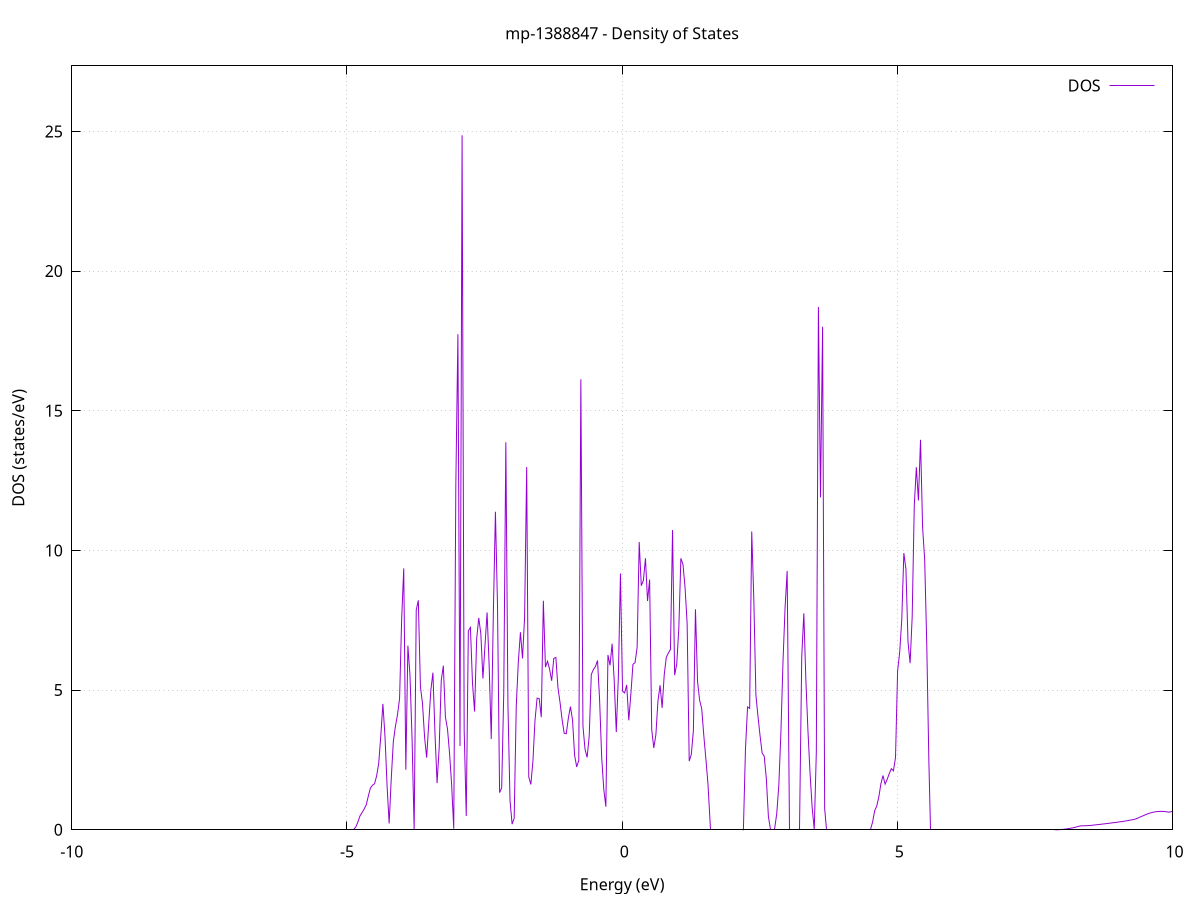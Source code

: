 set title 'mp-1388847 - Density of States'
set xlabel 'Energy (eV)'
set ylabel 'DOS (states/eV)'
set grid
set xrange [-10:10]
set yrange [0:27.347]
set xzeroaxis lt -1
set terminal png size 800,600
set output 'mp-1388847_dos_gnuplot.png'
plot '-' using 1:2 with lines title 'DOS'
-46.677700 0.000000
-46.639800 0.000000
-46.602000 0.000000
-46.564100 0.000000
-46.526200 0.000000
-46.488400 0.000000
-46.450500 0.000000
-46.412700 0.000000
-46.374800 0.000000
-46.336900 0.000000
-46.299100 0.000000
-46.261200 0.000000
-46.223300 0.000000
-46.185500 0.000000
-46.147600 0.000000
-46.109800 0.000000
-46.071900 0.000000
-46.034000 0.000000
-45.996200 0.000000
-45.958300 0.000000
-45.920400 0.000000
-45.882600 0.000000
-45.844700 0.000000
-45.806900 0.000000
-45.769000 0.000000
-45.731100 0.000000
-45.693300 0.000000
-45.655400 0.000000
-45.617500 0.000000
-45.579700 0.000000
-45.541800 0.000000
-45.504000 0.000000
-45.466100 0.000000
-45.428200 0.000000
-45.390400 0.000000
-45.352500 0.000000
-45.314600 0.000000
-45.276800 0.000000
-45.238900 0.000000
-45.201000 0.000000
-45.163200 0.000000
-45.125300 0.000000
-45.087500 0.000000
-45.049600 0.000000
-45.011700 0.000000
-44.973900 0.000000
-44.936000 0.000000
-44.898100 0.000000
-44.860300 0.000000
-44.822400 0.000000
-44.784600 0.000000
-44.746700 0.000000
-44.708800 0.000000
-44.671000 0.000000
-44.633100 0.000000
-44.595200 0.000000
-44.557400 0.000000
-44.519500 0.000000
-44.481700 0.000000
-44.443800 0.000000
-44.405900 0.000000
-44.368100 0.000000
-44.330200 0.000000
-44.292300 0.000000
-44.254500 0.000000
-44.216600 0.000000
-44.178800 0.000000
-44.140900 0.000000
-44.103000 0.000000
-44.065200 0.000000
-44.027300 0.000000
-43.989400 0.000000
-43.951600 0.000000
-43.913700 0.000000
-43.875900 0.000000
-43.838000 0.000000
-43.800100 0.000000
-43.762300 0.000000
-43.724400 0.000000
-43.686500 0.000000
-43.648700 0.000000
-43.610800 0.000000
-43.572900 0.000000
-43.535100 0.000000
-43.497200 0.000000
-43.459400 0.000000
-43.421500 0.000000
-43.383600 0.000000
-43.345800 0.000000
-43.307900 0.000000
-43.270000 0.000000
-43.232200 0.000000
-43.194300 0.000000
-43.156500 0.000000
-43.118600 0.000000
-43.080700 0.000000
-43.042900 0.000000
-43.005000 0.000000
-42.967100 0.000000
-42.929300 0.000000
-42.891400 0.000000
-42.853600 0.000000
-42.815700 0.000000
-42.777800 34.769800
-42.740000 0.000000
-42.702100 0.000000
-42.664200 0.000000
-42.626400 0.000000
-42.588500 0.000000
-42.550700 0.000000
-42.512800 0.000000
-42.474900 0.000000
-42.437100 22.897300
-42.399200 0.000000
-42.361300 0.000000
-42.323500 0.000000
-42.285600 0.000000
-42.247800 0.000000
-42.209900 0.000000
-42.172000 0.000000
-42.134200 0.000000
-42.096300 0.000000
-42.058400 0.000000
-42.020600 0.000000
-41.982700 0.000000
-41.944800 0.000000
-41.907000 0.000000
-41.869100 0.000000
-41.831300 0.000000
-41.793400 0.000000
-41.755500 0.000000
-41.717700 0.000000
-41.679800 0.000000
-41.641900 0.000000
-41.604100 0.000000
-41.566200 0.000000
-41.528400 0.000000
-41.490500 0.000000
-41.452600 0.000000
-41.414800 0.000000
-41.376900 0.000000
-41.339000 0.000000
-41.301200 0.000000
-41.263300 0.000000
-41.225500 0.000000
-41.187600 0.000000
-41.149700 0.000000
-41.111900 0.000000
-41.074000 0.000000
-41.036100 0.000000
-40.998300 0.000000
-40.960400 0.000000
-40.922600 0.000000
-40.884700 0.000000
-40.846800 0.000000
-40.809000 0.000000
-40.771100 0.000000
-40.733200 0.000000
-40.695400 0.000000
-40.657500 0.000000
-40.619700 0.000000
-40.581800 0.000000
-40.543900 0.000000
-40.506100 0.000000
-40.468200 0.000000
-40.430300 0.000000
-40.392500 0.000000
-40.354600 0.000000
-40.316800 0.000000
-40.278900 0.000000
-40.241000 0.000000
-40.203200 0.000000
-40.165300 0.000000
-40.127400 0.000000
-40.089600 0.000000
-40.051700 0.000000
-40.013800 0.000000
-39.976000 0.000000
-39.938100 0.000000
-39.900300 0.000000
-39.862400 0.000000
-39.824500 0.000000
-39.786700 0.000000
-39.748800 0.000000
-39.710900 0.000000
-39.673100 0.000000
-39.635200 0.000000
-39.597400 0.000000
-39.559500 0.000000
-39.521600 0.000000
-39.483800 0.000000
-39.445900 0.000000
-39.408000 0.000000
-39.370200 0.000000
-39.332300 0.000000
-39.294500 0.000000
-39.256600 0.000000
-39.218700 0.000000
-39.180900 0.000000
-39.143000 0.000000
-39.105100 0.000000
-39.067300 0.000000
-39.029400 0.000000
-38.991600 0.000000
-38.953700 0.000000
-38.915800 0.000000
-38.878000 0.000000
-38.840100 0.000000
-38.802200 0.000000
-38.764400 0.000000
-38.726500 0.000000
-38.688700 0.000000
-38.650800 0.000000
-38.612900 0.000000
-38.575100 0.000000
-38.537200 0.000000
-38.499300 0.000000
-38.461500 0.000000
-38.423600 0.000000
-38.385700 0.000000
-38.347900 0.000000
-38.310000 0.000000
-38.272200 0.000000
-38.234300 0.000000
-38.196400 0.000000
-38.158600 0.000000
-38.120700 0.000000
-38.082800 0.000000
-38.045000 0.000000
-38.007100 0.000000
-37.969300 0.000000
-37.931400 0.000000
-37.893500 0.000000
-37.855700 0.000000
-37.817800 0.000000
-37.779900 0.000000
-37.742100 0.000000
-37.704200 0.000000
-37.666400 0.000000
-37.628500 0.000000
-37.590600 0.000000
-37.552800 0.000000
-37.514900 0.000000
-37.477000 0.000000
-37.439200 0.000000
-37.401300 0.000000
-37.363500 0.000000
-37.325600 0.000000
-37.287700 0.000000
-37.249900 0.000000
-37.212000 0.000000
-37.174100 0.000000
-37.136300 0.000000
-37.098400 0.000000
-37.060600 0.000000
-37.022700 0.000000
-36.984800 0.000000
-36.947000 0.000000
-36.909100 0.000000
-36.871200 0.000000
-36.833400 0.000000
-36.795500 0.000000
-36.757600 0.000000
-36.719800 0.000000
-36.681900 0.000000
-36.644100 0.000000
-36.606200 0.000000
-36.568300 0.000000
-36.530500 0.000000
-36.492600 0.000000
-36.454700 0.000000
-36.416900 0.000000
-36.379000 0.000000
-36.341200 0.000000
-36.303300 0.000000
-36.265400 0.000000
-36.227600 0.000000
-36.189700 0.000000
-36.151800 0.000000
-36.114000 0.000000
-36.076100 0.000000
-36.038300 0.000000
-36.000400 0.000000
-35.962500 0.000000
-35.924700 0.000000
-35.886800 0.000000
-35.848900 0.000000
-35.811100 0.000000
-35.773200 0.000000
-35.735400 0.000000
-35.697500 0.000000
-35.659600 0.000000
-35.621800 0.000000
-35.583900 0.000000
-35.546000 0.000000
-35.508200 0.000000
-35.470300 0.000000
-35.432500 0.000000
-35.394600 0.000000
-35.356700 0.000000
-35.318900 0.000000
-35.281000 0.000000
-35.243100 0.000000
-35.205300 0.000000
-35.167400 0.000000
-35.129600 0.000000
-35.091700 0.000000
-35.053800 0.000000
-35.016000 0.000000
-34.978100 0.000000
-34.940200 0.000000
-34.902400 0.000000
-34.864500 0.000000
-34.826600 0.000000
-34.788800 0.000000
-34.750900 0.000000
-34.713100 0.000000
-34.675200 0.000000
-34.637300 0.000000
-34.599500 0.000000
-34.561600 0.000000
-34.523700 0.000000
-34.485900 0.000000
-34.448000 0.000000
-34.410200 0.000000
-34.372300 0.000000
-34.334400 0.000000
-34.296600 0.000000
-34.258700 0.000000
-34.220800 0.000000
-34.183000 0.000000
-34.145100 0.000000
-34.107300 0.000000
-34.069400 0.000000
-34.031500 0.000000
-33.993700 0.000000
-33.955800 0.000000
-33.917900 0.000000
-33.880100 0.000000
-33.842200 0.000000
-33.804400 0.000000
-33.766500 0.000000
-33.728600 0.000000
-33.690800 0.000000
-33.652900 0.000000
-33.615000 0.000000
-33.577200 0.000000
-33.539300 0.000000
-33.501500 0.000000
-33.463600 0.000000
-33.425700 0.000000
-33.387900 0.000000
-33.350000 0.000000
-33.312100 0.000000
-33.274300 0.000000
-33.236400 0.000000
-33.198500 0.000000
-33.160700 0.000000
-33.122800 0.000000
-33.085000 0.000000
-33.047100 0.000000
-33.009200 0.000000
-32.971400 0.000000
-32.933500 0.000000
-32.895600 0.000000
-32.857800 0.000000
-32.819900 0.000000
-32.782100 0.000000
-32.744200 0.000000
-32.706300 0.000000
-32.668500 0.000000
-32.630600 0.000000
-32.592700 0.000000
-32.554900 0.000000
-32.517000 0.000000
-32.479200 0.000000
-32.441300 0.000000
-32.403400 0.000000
-32.365600 0.000000
-32.327700 0.000000
-32.289800 0.000000
-32.252000 0.000000
-32.214100 0.000000
-32.176300 0.000000
-32.138400 0.000000
-32.100500 0.000000
-32.062700 0.000000
-32.024800 0.000000
-31.986900 0.000000
-31.949100 0.000000
-31.911200 0.000000
-31.873400 0.000000
-31.835500 0.000000
-31.797600 0.000000
-31.759800 0.000000
-31.721900 0.000000
-31.684000 0.000000
-31.646200 0.000000
-31.608300 0.000000
-31.570500 0.000000
-31.532600 0.000000
-31.494700 0.000000
-31.456900 0.000000
-31.419000 0.000000
-31.381100 0.000000
-31.343300 0.000000
-31.305400 0.000000
-31.267500 0.000000
-31.229700 0.000000
-31.191800 0.000000
-31.154000 0.000000
-31.116100 0.000000
-31.078200 0.000000
-31.040400 0.000000
-31.002500 0.000000
-30.964600 0.000000
-30.926800 0.000000
-30.888900 0.000000
-30.851100 0.000000
-30.813200 0.000000
-30.775300 0.000000
-30.737500 0.000000
-30.699600 0.000000
-30.661700 0.000000
-30.623900 0.000000
-30.586000 0.000000
-30.548200 0.000000
-30.510300 0.000000
-30.472400 0.000000
-30.434600 0.000000
-30.396700 0.000000
-30.358800 0.000000
-30.321000 0.000000
-30.283100 0.000000
-30.245300 0.000000
-30.207400 0.000000
-30.169500 0.000000
-30.131700 0.000000
-30.093800 0.000000
-30.055900 0.000000
-30.018100 0.000000
-29.980200 0.000000
-29.942400 0.000000
-29.904500 0.000000
-29.866600 0.000000
-29.828800 0.000000
-29.790900 0.000000
-29.753000 0.000000
-29.715200 0.000000
-29.677300 0.000000
-29.639400 0.000000
-29.601600 0.000000
-29.563700 0.000000
-29.525900 0.000000
-29.488000 0.000000
-29.450100 0.000000
-29.412300 0.000000
-29.374400 0.000000
-29.336500 0.000000
-29.298700 0.000000
-29.260800 0.000000
-29.223000 0.000000
-29.185100 0.000000
-29.147200 0.000000
-29.109400 0.000000
-29.071500 0.000000
-29.033600 0.000000
-28.995800 0.000000
-28.957900 0.000000
-28.920100 0.000000
-28.882200 0.000000
-28.844300 0.000000
-28.806500 0.000000
-28.768600 0.000000
-28.730700 0.000000
-28.692900 0.000000
-28.655000 0.000000
-28.617200 0.000000
-28.579300 0.000000
-28.541400 0.000000
-28.503600 0.000000
-28.465700 0.000000
-28.427800 0.000000
-28.390000 0.000000
-28.352100 0.000000
-28.314300 0.000000
-28.276400 0.000000
-28.238500 0.000000
-28.200700 0.000000
-28.162800 0.000000
-28.124900 0.000000
-28.087100 0.000000
-28.049200 0.000000
-28.011300 0.000000
-27.973500 0.000000
-27.935600 0.000000
-27.897800 0.000000
-27.859900 0.000000
-27.822000 0.000000
-27.784200 0.000000
-27.746300 0.000000
-27.708400 0.000000
-27.670600 0.000000
-27.632700 0.000000
-27.594900 0.000000
-27.557000 0.000000
-27.519100 0.000000
-27.481300 0.000000
-27.443400 0.000000
-27.405500 0.000000
-27.367700 0.000000
-27.329800 0.000000
-27.292000 0.000000
-27.254100 0.000000
-27.216200 0.000000
-27.178400 0.000000
-27.140500 0.000000
-27.102600 0.000000
-27.064800 0.000000
-27.026900 0.000000
-26.989100 0.000000
-26.951200 0.000000
-26.913300 0.000000
-26.875500 0.000000
-26.837600 0.000000
-26.799700 0.000000
-26.761900 0.000000
-26.724000 0.000000
-26.686200 0.000000
-26.648300 0.000000
-26.610400 0.000000
-26.572600 0.000000
-26.534700 0.000000
-26.496800 0.000000
-26.459000 0.000000
-26.421100 0.000000
-26.383300 0.000000
-26.345400 0.000000
-26.307500 0.000000
-26.269700 0.000000
-26.231800 0.000000
-26.193900 0.000000
-26.156100 0.000000
-26.118200 0.000000
-26.080300 0.000000
-26.042500 0.000000
-26.004600 0.000000
-25.966800 0.000000
-25.928900 0.000000
-25.891000 0.000000
-25.853200 0.000000
-25.815300 0.000000
-25.777400 0.000000
-25.739600 0.000000
-25.701700 0.000000
-25.663900 0.000000
-25.626000 0.000000
-25.588100 0.000000
-25.550300 0.000000
-25.512400 0.000000
-25.474500 0.000000
-25.436700 0.000000
-25.398800 0.000000
-25.361000 0.000000
-25.323100 0.000000
-25.285200 0.000000
-25.247400 0.000000
-25.209500 0.000000
-25.171600 0.000000
-25.133800 0.000000
-25.095900 0.000000
-25.058100 0.000000
-25.020200 0.000000
-24.982300 0.000000
-24.944500 0.000000
-24.906600 0.000000
-24.868700 0.000000
-24.830900 0.000000
-24.793000 0.000000
-24.755200 0.000000
-24.717300 0.000000
-24.679400 0.000000
-24.641600 0.000000
-24.603700 0.000000
-24.565800 0.000000
-24.528000 0.000000
-24.490100 0.000000
-24.452200 0.000000
-24.414400 0.000000
-24.376500 0.000000
-24.338700 0.000000
-24.300800 0.000000
-24.262900 0.000000
-24.225100 0.000000
-24.187200 0.000000
-24.149300 0.000000
-24.111500 0.000000
-24.073600 0.000000
-24.035800 0.000000
-23.997900 0.000000
-23.960000 0.000000
-23.922200 0.000000
-23.884300 0.000000
-23.846400 0.000000
-23.808600 0.000000
-23.770700 0.000000
-23.732900 0.000000
-23.695000 0.000000
-23.657100 0.000000
-23.619300 0.000000
-23.581400 0.000000
-23.543500 0.000000
-23.505700 0.000000
-23.467800 0.000000
-23.430000 0.000000
-23.392100 0.000000
-23.354200 0.000000
-23.316400 0.000000
-23.278500 0.000000
-23.240600 0.000000
-23.202800 0.000000
-23.164900 0.000000
-23.127100 0.000000
-23.089200 0.000000
-23.051300 0.000000
-23.013500 0.000000
-22.975600 0.000000
-22.937700 0.000000
-22.899900 0.000000
-22.862000 0.000000
-22.824100 0.000000
-22.786300 0.000000
-22.748400 0.000000
-22.710600 0.000000
-22.672700 0.000000
-22.634800 0.000000
-22.597000 0.000000
-22.559100 0.000000
-22.521200 0.000000
-22.483400 0.000000
-22.445500 0.000000
-22.407700 0.000000
-22.369800 0.000000
-22.331900 0.000000
-22.294100 0.000000
-22.256200 0.000000
-22.218300 0.000000
-22.180500 0.000000
-22.142600 0.000000
-22.104800 0.000000
-22.066900 0.000000
-22.029000 0.000000
-21.991200 0.000000
-21.953300 0.000000
-21.915400 0.000000
-21.877600 0.000000
-21.839700 0.000000
-21.801900 0.000000
-21.764000 0.000000
-21.726100 0.000000
-21.688300 0.000000
-21.650400 0.000000
-21.612500 0.000000
-21.574700 0.000000
-21.536800 0.000000
-21.499000 0.000000
-21.461100 0.000000
-21.423200 0.000000
-21.385400 0.000000
-21.347500 0.000000
-21.309600 0.000000
-21.271800 0.000000
-21.233900 0.000000
-21.196100 0.000000
-21.158200 0.000000
-21.120300 0.000000
-21.082500 0.000000
-21.044600 0.000000
-21.006700 0.000000
-20.968900 0.000000
-20.931000 0.000000
-20.893100 0.000000
-20.855300 0.000000
-20.817400 0.000000
-20.779600 0.000000
-20.741700 0.000000
-20.703800 0.000000
-20.666000 0.000000
-20.628100 0.000000
-20.590200 0.000000
-20.552400 0.000000
-20.514500 0.000000
-20.476700 0.000000
-20.438800 0.000000
-20.400900 0.000000
-20.363100 0.000000
-20.325200 0.000000
-20.287300 0.000000
-20.249500 0.000000
-20.211600 0.000000
-20.173800 0.000000
-20.135900 0.000000
-20.098000 0.000000
-20.060200 0.000000
-20.022300 0.000000
-19.984400 0.000000
-19.946600 0.000000
-19.908700 0.000000
-19.870900 0.000000
-19.833000 0.000000
-19.795100 0.000000
-19.757300 0.000000
-19.719400 0.000000
-19.681500 0.000000
-19.643700 0.000000
-19.605800 0.000000
-19.568000 0.000000
-19.530100 0.000000
-19.492200 0.000000
-19.454400 0.000000
-19.416500 0.000000
-19.378600 0.000000
-19.340800 0.000000
-19.302900 0.000000
-19.265000 0.000000
-19.227200 0.000000
-19.189300 0.000000
-19.151500 0.000000
-19.113600 0.000000
-19.075700 0.000000
-19.037900 0.000000
-19.000000 0.000000
-18.962100 0.000000
-18.924300 0.000000
-18.886400 0.000000
-18.848600 0.000000
-18.810700 0.000000
-18.772800 0.000000
-18.735000 0.000000
-18.697100 0.000000
-18.659200 0.000000
-18.621400 0.000000
-18.583500 0.000000
-18.545700 0.000000
-18.507800 0.000000
-18.469900 0.000000
-18.432100 0.000000
-18.394200 0.000000
-18.356300 0.000000
-18.318500 0.000000
-18.280600 0.000000
-18.242800 0.000000
-18.204900 0.000000
-18.167000 0.000000
-18.129200 0.000000
-18.091300 0.000000
-18.053400 0.000000
-18.015600 0.000000
-17.977700 0.000000
-17.939900 0.000000
-17.902000 0.000000
-17.864100 0.000000
-17.826300 0.000000
-17.788400 0.000000
-17.750500 0.000000
-17.712700 0.000000
-17.674800 0.000000
-17.636900 0.000000
-17.599100 0.000000
-17.561200 0.000000
-17.523400 0.000000
-17.485500 0.000000
-17.447600 0.000000
-17.409800 0.000000
-17.371900 0.000000
-17.334000 0.000000
-17.296200 0.000000
-17.258300 0.000000
-17.220500 0.000000
-17.182600 0.000000
-17.144700 0.000000
-17.106900 0.000000
-17.069000 0.000000
-17.031100 0.000000
-16.993300 0.000000
-16.955400 0.000000
-16.917600 0.000000
-16.879700 0.000000
-16.841800 0.006400
-16.804000 0.245200
-16.766100 0.762300
-16.728200 0.953400
-16.690400 1.236700
-16.652500 1.611600
-16.614700 2.209900
-16.576800 2.603600
-16.538900 3.246600
-16.501100 4.552200
-16.463200 6.150100
-16.425300 3.038900
-16.387500 0.000000
-16.349600 0.000000
-16.311800 0.000000
-16.273900 0.000000
-16.236000 0.000000
-16.198200 0.000000
-16.160300 0.000000
-16.122400 0.000000
-16.084600 0.000000
-16.046700 8.831100
-16.008900 11.914300
-15.971000 4.218000
-15.933100 0.462200
-15.895300 0.000000
-15.857400 0.000000
-15.819500 0.796800
-15.781700 5.236100
-15.743800 6.652900
-15.705900 4.102800
-15.668100 3.193600
-15.630200 9.475500
-15.592400 12.937600
-15.554500 6.509400
-15.516600 0.000000
-15.478800 0.000000
-15.440900 22.688700
-15.403000 1.085400
-15.365200 0.000000
-15.327300 0.000000
-15.289500 0.000000
-15.251600 0.000000
-15.213700 0.000000
-15.175900 0.000000
-15.138000 0.000000
-15.100100 17.143300
-15.062300 12.598200
-15.024400 19.568800
-14.986600 14.199100
-14.948700 0.389600
-14.910800 0.000000
-14.873000 0.000000
-14.835100 0.000000
-14.797200 0.000000
-14.759400 0.000000
-14.721500 0.000000
-14.683700 0.000000
-14.645800 0.000000
-14.607900 0.000000
-14.570100 0.000000
-14.532200 0.000000
-14.494300 0.000000
-14.456500 0.000000
-14.418600 0.000000
-14.380800 0.000000
-14.342900 0.000000
-14.305000 0.000000
-14.267200 0.000000
-14.229300 0.000000
-14.191400 0.000000
-14.153600 0.000000
-14.115700 0.000000
-14.077800 0.000000
-14.040000 0.000000
-14.002100 0.000000
-13.964300 0.000000
-13.926400 0.000000
-13.888500 0.000000
-13.850700 0.000000
-13.812800 0.000000
-13.774900 0.000000
-13.737100 0.000000
-13.699200 0.000000
-13.661400 0.000000
-13.623500 0.000000
-13.585600 0.000000
-13.547800 0.000000
-13.509900 0.000000
-13.472000 0.000000
-13.434200 0.000000
-13.396300 0.000000
-13.358500 0.000000
-13.320600 0.000000
-13.282700 0.000000
-13.244900 0.000000
-13.207000 0.000000
-13.169100 0.000000
-13.131300 0.000000
-13.093400 0.000000
-13.055600 0.000000
-13.017700 0.000000
-12.979800 0.000000
-12.942000 0.000000
-12.904100 0.000000
-12.866200 0.000000
-12.828400 0.000000
-12.790500 0.000000
-12.752700 0.000000
-12.714800 0.000000
-12.676900 0.000000
-12.639100 0.000000
-12.601200 0.000000
-12.563300 0.000000
-12.525500 0.000000
-12.487600 0.000000
-12.449800 0.000000
-12.411900 0.000000
-12.374000 0.000000
-12.336200 0.000000
-12.298300 0.000000
-12.260400 0.000000
-12.222600 0.000000
-12.184700 0.000000
-12.146800 0.000000
-12.109000 0.000000
-12.071100 0.000000
-12.033300 0.000000
-11.995400 0.000000
-11.957500 0.000000
-11.919700 0.000000
-11.881800 0.000000
-11.843900 0.000000
-11.806100 0.000000
-11.768200 0.000000
-11.730400 0.000000
-11.692500 0.000000
-11.654600 0.000000
-11.616800 0.000000
-11.578900 0.000000
-11.541000 0.000000
-11.503200 0.000000
-11.465300 0.000000
-11.427500 0.000000
-11.389600 0.000000
-11.351700 0.000000
-11.313900 0.000000
-11.276000 0.000000
-11.238100 0.000000
-11.200300 0.000000
-11.162400 0.000000
-11.124600 0.000000
-11.086700 0.000000
-11.048800 0.000000
-11.011000 0.000000
-10.973100 0.000000
-10.935200 0.000000
-10.897400 0.000000
-10.859500 0.000000
-10.821700 0.000000
-10.783800 0.000000
-10.745900 0.000000
-10.708100 0.000000
-10.670200 0.000000
-10.632300 0.000000
-10.594500 0.000000
-10.556600 0.000000
-10.518700 0.000000
-10.480900 0.000000
-10.443000 0.000000
-10.405200 0.000000
-10.367300 0.000000
-10.329400 0.000000
-10.291600 0.000000
-10.253700 0.000000
-10.215800 0.000000
-10.178000 0.000000
-10.140100 0.000000
-10.102300 0.000000
-10.064400 0.000000
-10.026500 0.000000
-9.988700 0.000000
-9.950800 0.000000
-9.912900 0.000000
-9.875100 0.000000
-9.837200 0.000000
-9.799400 0.000000
-9.761500 0.000000
-9.723600 0.000000
-9.685800 0.000000
-9.647900 0.000000
-9.610000 0.000000
-9.572200 0.000000
-9.534300 0.000000
-9.496500 0.000000
-9.458600 0.000000
-9.420700 0.000000
-9.382900 0.000000
-9.345000 0.000000
-9.307100 0.000000
-9.269300 0.000000
-9.231400 0.000000
-9.193600 0.000000
-9.155700 0.000000
-9.117800 0.000000
-9.080000 0.000000
-9.042100 0.000000
-9.004200 0.000000
-8.966400 0.000000
-8.928500 0.000000
-8.890600 0.000000
-8.852800 0.000000
-8.814900 0.000000
-8.777100 0.000000
-8.739200 0.000000
-8.701300 0.000000
-8.663500 0.000000
-8.625600 0.000000
-8.587700 0.000000
-8.549900 0.000000
-8.512000 0.000000
-8.474200 0.000000
-8.436300 0.000000
-8.398400 0.000000
-8.360600 0.000000
-8.322700 0.000000
-8.284800 0.000000
-8.247000 0.000000
-8.209100 0.000000
-8.171300 0.000000
-8.133400 0.000000
-8.095500 0.000000
-8.057700 0.000000
-8.019800 0.000000
-7.981900 0.000000
-7.944100 0.000000
-7.906200 0.000000
-7.868400 0.000000
-7.830500 0.000000
-7.792600 0.000000
-7.754800 0.000000
-7.716900 0.000000
-7.679000 0.000000
-7.641200 0.000000
-7.603300 0.000000
-7.565500 0.000000
-7.527600 0.000000
-7.489700 0.000000
-7.451900 0.000000
-7.414000 0.000000
-7.376100 0.000000
-7.338300 0.000000
-7.300400 0.000000
-7.262600 0.000000
-7.224700 0.000000
-7.186800 0.000000
-7.149000 0.000000
-7.111100 0.000000
-7.073200 0.000000
-7.035400 0.000000
-6.997500 0.000000
-6.959600 0.000000
-6.921800 0.000000
-6.883900 0.000000
-6.846100 0.000000
-6.808200 0.000000
-6.770300 0.000000
-6.732500 0.000000
-6.694600 0.000000
-6.656700 0.000000
-6.618900 0.000000
-6.581000 0.000000
-6.543200 0.000000
-6.505300 0.000000
-6.467400 0.000000
-6.429600 0.000000
-6.391700 0.000000
-6.353800 0.000000
-6.316000 0.000000
-6.278100 0.000000
-6.240300 0.000000
-6.202400 0.000000
-6.164500 0.000000
-6.126700 0.000000
-6.088800 0.000000
-6.050900 0.000000
-6.013100 0.000000
-5.975200 0.000000
-5.937400 0.000000
-5.899500 0.000000
-5.861600 0.000000
-5.823800 0.000000
-5.785900 0.000000
-5.748000 0.000000
-5.710200 0.000000
-5.672300 0.000000
-5.634500 0.000000
-5.596600 0.000000
-5.558700 0.000000
-5.520900 0.000000
-5.483000 0.000000
-5.445100 0.000000
-5.407300 0.000000
-5.369400 0.000000
-5.331500 0.000000
-5.293700 0.000000
-5.255800 0.000000
-5.218000 0.000000
-5.180100 0.000000
-5.142200 0.000000
-5.104400 0.000000
-5.066500 0.000000
-5.028600 0.000000
-4.990800 0.000000
-4.952900 0.000000
-4.915100 0.000000
-4.877200 0.011300
-4.839300 0.100000
-4.801500 0.276600
-4.763600 0.497400
-4.725700 0.614200
-4.687900 0.744700
-4.650000 0.891300
-4.612200 1.204000
-4.574300 1.492100
-4.536400 1.595600
-4.498600 1.648100
-4.460700 1.932300
-4.422800 2.386100
-4.385000 3.375700
-4.347100 4.505600
-4.309300 3.347200
-4.271400 1.578900
-4.233500 0.224500
-4.195700 1.812800
-4.157800 3.154300
-4.119900 3.700600
-4.082100 4.117800
-4.044200 4.697600
-4.006400 7.530000
-3.968500 9.359900
-3.930600 2.148800
-3.892800 6.589200
-3.854900 5.522900
-3.817000 3.241700
-3.779200 0.000000
-3.741300 7.868100
-3.703400 8.214800
-3.665600 5.127400
-3.627700 4.522900
-3.589900 3.318100
-3.552000 2.580000
-3.514100 3.815700
-3.476300 4.986600
-3.438400 5.625400
-3.400500 3.437500
-3.362700 1.669800
-3.324800 2.920400
-3.287000 5.342400
-3.249100 5.872800
-3.211200 4.036100
-3.173400 3.607700
-3.135500 2.723600
-3.097600 1.596000
-3.059800 0.036700
-3.021900 12.363200
-2.984100 17.741500
-2.946200 2.998400
-2.908300 24.860500
-2.870500 3.587400
-2.832600 0.490700
-2.794700 7.117300
-2.756900 7.244500
-2.719000 5.246700
-2.681200 4.232900
-2.643300 6.836200
-2.605400 7.585500
-2.567600 7.014500
-2.529700 5.415900
-2.491800 6.603400
-2.454000 7.779200
-2.416100 5.856000
-2.378300 3.247800
-2.340400 7.753300
-2.302500 11.385900
-2.264700 8.021700
-2.226800 1.330200
-2.188900 1.498900
-2.151100 4.907300
-2.113200 13.872000
-2.075400 4.494300
-2.037500 1.045400
-1.999600 0.200900
-1.961800 0.415100
-1.923900 4.441100
-1.886000 6.018900
-1.848200 7.071100
-1.810300 6.133500
-1.772400 7.620600
-1.734600 12.984400
-1.696700 1.888500
-1.658900 1.623300
-1.621000 2.463100
-1.583100 3.927200
-1.545300 4.712400
-1.507400 4.698900
-1.469500 4.033100
-1.431700 8.198500
-1.393800 5.825300
-1.356000 6.031700
-1.318100 5.747000
-1.280200 5.334700
-1.242400 6.133700
-1.204500 6.169800
-1.166600 5.089300
-1.128800 4.563000
-1.090900 3.942400
-1.053100 3.452600
-1.015200 3.438400
-0.977300 3.998500
-0.939500 4.408300
-0.901600 3.927900
-0.863700 2.662700
-0.825900 2.251900
-0.788000 2.484100
-0.750200 16.124900
-0.712300 3.713900
-0.674400 2.879700
-0.636600 2.589700
-0.598700 3.345300
-0.560800 5.558800
-0.523000 5.733000
-0.485100 5.845900
-0.447300 6.060300
-0.409400 4.637000
-0.371500 2.581700
-0.333700 1.450400
-0.295800 0.826600
-0.257900 6.257400
-0.220100 5.886300
-0.182200 6.659800
-0.144300 5.338200
-0.106500 3.499100
-0.068600 5.490000
-0.030800 9.174100
0.007100 4.967100
0.045000 4.900100
0.082800 5.185100
0.120700 3.918300
0.158600 4.864200
0.196400 5.922700
0.234300 5.983800
0.272100 6.526400
0.310000 10.301000
0.347900 8.736900
0.385700 8.926400
0.423600 9.721300
0.461500 8.189100
0.499300 8.958000
0.537200 3.591000
0.575000 2.927100
0.612900 3.403100
0.650800 4.612800
0.688600 5.176000
0.726500 4.365700
0.764400 5.541400
0.802200 6.175000
0.840100 6.327900
0.877900 6.461300
0.915800 10.728200
0.953700 5.534300
0.991500 5.928100
1.029400 7.191500
1.067300 9.719500
1.105100 9.499300
1.143000 8.680500
1.180800 7.383700
1.218700 2.458000
1.256600 2.696700
1.294400 3.546100
1.332300 7.894500
1.370200 5.304800
1.408000 4.635600
1.445900 4.330100
1.483700 3.374800
1.521600 2.533900
1.559500 1.641100
1.597300 0.000000
1.635200 0.000000
1.673100 0.000000
1.710900 0.000000
1.748800 0.000000
1.786700 0.000000
1.824500 0.000000
1.862400 0.000000
1.900200 0.000000
1.938100 0.000000
1.976000 0.000000
2.013800 0.000000
2.051700 0.000000
2.089600 0.000000
2.127400 0.000000
2.165300 0.000000
2.203100 0.000400
2.241000 2.903300
2.278900 4.397300
2.316700 4.344700
2.354600 10.678900
2.392500 8.238200
2.430300 4.831400
2.468200 4.057300
2.506000 3.367200
2.543900 2.744000
2.581800 2.633700
2.619600 1.832500
2.657500 0.476300
2.695400 0.000000
2.733200 0.000000
2.771100 0.000000
2.808900 0.573100
2.846800 1.588000
2.884700 3.482500
2.922500 6.009200
2.960400 7.950600
2.998300 9.265800
3.036100 0.000000
3.074000 0.000000
3.111800 0.000000
3.149700 0.000000
3.187600 0.000000
3.225400 0.000000
3.263300 6.203400
3.301200 7.749300
3.339000 5.310700
3.376900 3.510000
3.414800 2.003100
3.452600 0.800800
3.490500 0.000300
3.528300 2.781000
3.566200 18.717900
3.604100 11.899100
3.641900 18.008100
3.679800 0.761700
3.717700 0.000000
3.755500 0.000000
3.793400 0.000000
3.831200 0.000000
3.869100 0.000000
3.907000 0.000000
3.944800 0.000000
3.982700 0.000000
4.020600 0.000000
4.058400 0.000000
4.096300 0.000000
4.134100 0.000000
4.172000 0.000000
4.209900 0.000000
4.247700 0.000000
4.285600 0.000000
4.323500 0.000000
4.361300 0.000000
4.399200 0.000000
4.437000 0.000000
4.474900 0.000000
4.512800 0.000000
4.550600 0.278400
4.588500 0.680600
4.626400 0.852400
4.664200 1.180400
4.702100 1.649000
4.739900 1.943400
4.777800 1.634500
4.815700 1.805200
4.853500 2.013400
4.891400 2.187700
4.929300 2.108600
4.967100 2.592300
5.005000 5.682300
5.042900 6.350300
5.080700 7.524700
5.118600 9.904600
5.156400 9.335800
5.194300 6.722600
5.232200 5.962700
5.270000 7.617300
5.307900 11.597500
5.345800 12.979700
5.383600 11.786700
5.421500 13.960900
5.459300 10.831000
5.497200 9.661500
5.535100 6.608400
5.572900 2.471400
5.610800 0.000000
5.648700 0.000000
5.686500 0.000000
5.724400 0.000000
5.762200 0.000000
5.800100 0.000000
5.838000 0.000000
5.875800 0.000000
5.913700 0.000000
5.951600 0.000000
5.989400 0.000000
6.027300 0.000000
6.065100 0.000000
6.103000 0.000000
6.140900 0.000000
6.178700 0.000000
6.216600 0.000000
6.254500 0.000000
6.292300 0.000000
6.330200 0.000000
6.368000 0.000000
6.405900 0.000000
6.443800 0.000000
6.481600 0.000000
6.519500 0.000000
6.557400 0.000000
6.595200 0.000000
6.633100 0.000000
6.670900 0.000000
6.708800 0.000000
6.746700 0.000000
6.784500 0.000000
6.822400 0.000000
6.860300 0.000000
6.898100 0.000000
6.936000 0.000000
6.973900 0.000000
7.011700 0.000000
7.049600 0.000000
7.087400 0.000000
7.125300 0.000000
7.163200 0.000000
7.201000 0.000000
7.238900 0.000000
7.276800 0.000000
7.314600 0.000000
7.352500 0.000000
7.390300 0.000000
7.428200 0.000000
7.466100 0.000000
7.503900 0.000000
7.541800 0.000000
7.579700 0.000000
7.617500 0.000000
7.655400 0.000000
7.693200 0.000000
7.731100 0.000000
7.769000 0.000000
7.806800 0.000000
7.844700 0.000000
7.882600 0.000500
7.920400 0.002700
7.958300 0.006700
7.996100 0.012600
8.034000 0.020200
8.071900 0.029700
8.109700 0.041000
8.147600 0.054100
8.185500 0.068900
8.223300 0.085600
8.261200 0.104200
8.299000 0.124500
8.336900 0.141100
8.374800 0.143500
8.412600 0.144400
8.450500 0.147400
8.488400 0.152500
8.526200 0.159600
8.564100 0.167500
8.602000 0.175700
8.639800 0.184000
8.677700 0.192500
8.715500 0.201100
8.753400 0.210000
8.791300 0.219000
8.829100 0.228200
8.867000 0.237500
8.904900 0.247000
8.942700 0.256700
8.980600 0.266600
9.018400 0.276600
9.056300 0.287100
9.094200 0.298200
9.132000 0.310000
9.169900 0.322600
9.207800 0.335900
9.245600 0.349900
9.283500 0.364700
9.321300 0.380200
9.359200 0.409300
9.397100 0.443400
9.434900 0.476600
9.472800 0.506500
9.510700 0.539900
9.548500 0.569900
9.586400 0.595500
9.624200 0.616700
9.662100 0.633700
9.700000 0.646400
9.737800 0.654700
9.775700 0.658700
9.813600 0.658400
9.851400 0.653800
9.889300 0.644800
9.927100 0.631600
9.965000 0.640200
10.002900 0.661400
10.040700 0.676700
10.078600 0.695100
10.116500 0.721300
10.154300 0.744300
10.192200 0.748300
10.230100 0.756300
10.267900 0.990100
10.305800 0.853000
10.343600 0.719800
10.381500 0.593000
10.419400 0.472500
10.457200 0.358500
10.495100 0.250900
10.533000 0.149600
10.570800 0.054800
10.608700 0.001100
10.646500 0.000000
10.684400 0.000000
10.722300 0.000000
10.760100 0.000000
10.798000 0.000000
10.835900 0.000000
10.873700 0.000000
10.911600 0.125400
10.949400 0.469100
10.987300 0.505200
11.025200 0.508000
11.063000 0.571900
11.100900 0.700100
11.138800 0.821200
11.176600 0.935200
11.214500 1.042200
11.252300 1.142100
11.290200 1.234900
11.328100 1.427000
11.365900 1.689000
11.403800 1.864600
11.441700 1.953900
11.479500 1.969000
11.517400 2.671400
11.555200 1.593400
11.593100 0.798200
11.631000 0.666300
11.668800 0.659700
11.706700 0.723300
11.744600 0.756200
11.782400 0.649600
11.820300 0.510800
11.858100 0.883400
11.896000 0.966000
11.933900 1.070000
11.971700 1.184000
12.009600 1.232400
12.047500 1.353400
12.085300 1.448600
12.123200 1.518200
12.161100 1.587300
12.198900 1.642900
12.236800 1.721100
12.274600 1.959700
12.312500 2.369700
12.350400 2.524300
12.388200 2.273200
12.426100 1.688100
12.464000 1.581600
12.501800 1.629000
12.539700 1.704300
12.577500 1.807500
12.615400 1.952300
12.653300 2.121200
12.691100 2.833600
12.729000 2.684300
12.766900 2.106400
12.804700 1.233400
12.842600 1.104300
12.880400 0.998400
12.918300 0.912500
12.956200 0.846700
12.994000 0.866500
13.031900 1.040800
13.069800 1.199900
13.107600 1.156600
13.145500 1.123100
13.183300 1.136900
13.221200 1.104900
13.259100 0.937400
13.296900 1.102100
13.334800 1.281900
13.372700 1.480400
13.410500 1.683900
13.448400 2.336500
13.486200 2.393800
13.524100 2.539200
13.562000 2.676500
13.599800 2.354500
13.637700 2.374300
13.675600 2.401400
13.713400 2.433000
13.751300 2.470700
13.789200 2.514600
13.827000 2.522000
13.864900 2.368300
13.902700 2.328500
13.940600 1.962900
13.978500 2.137900
14.016300 2.282300
14.054200 2.420400
14.092100 2.671600
14.129900 2.622300
14.167800 2.519800
14.205600 2.383900
14.243500 2.630700
14.281400 1.903500
14.319200 1.885200
14.357100 1.894900
14.395000 1.804200
14.432800 1.625300
14.470700 1.580000
14.508500 1.598800
14.546400 1.637000
14.584300 1.673700
14.622100 1.708600
14.660000 1.741700
14.697900 1.773100
14.735700 2.404000
14.773600 2.193400
14.811400 2.088600
14.849300 1.871800
14.887200 1.618500
14.925000 1.391200
14.962900 1.203000
15.000800 1.173100
15.038600 1.473400
15.076500 1.447800
15.114300 1.291400
15.152200 1.301500
15.190100 1.516800
15.227900 1.791700
15.265800 3.008100
15.303700 3.247800
15.341500 3.387900
15.379400 3.509200
15.417200 3.506400
15.455100 3.374000
15.493000 4.011900
15.530800 4.273300
15.568700 3.757100
15.606600 4.211500
15.644400 4.631900
15.682300 5.130000
15.720200 4.529700
15.758000 5.284600
15.795900 3.617400
15.833700 2.629100
15.871600 3.159800
15.909500 3.264900
15.947300 3.668300
15.985200 3.882400
16.023100 3.816700
16.060900 3.048600
16.098800 2.351000
16.136600 2.034000
16.174500 3.067000
16.212400 3.421700
16.250200 3.694100
16.288100 4.196600
16.326000 5.180600
16.363800 6.065700
16.401700 6.031700
16.439500 4.743200
16.477400 3.201300
16.515300 6.882500
16.553100 7.347300
16.591000 5.862000
16.628900 3.669000
16.666700 2.436700
16.704600 1.577500
16.742400 1.243800
16.780300 1.290200
16.818200 2.245900
16.856000 3.191500
16.893900 3.889700
16.931800 4.154700
16.969600 6.539400
17.007500 4.662400
17.045300 4.380000
17.083200 3.916100
17.121100 5.062300
17.158900 3.672500
17.196800 2.815700
17.234700 2.210200
17.272500 1.903900
17.310400 1.775100
17.348300 1.713700
17.386100 1.744600
17.424000 1.912600
17.461800 3.197500
17.499700 4.586000
17.537600 3.173000
17.575400 2.609500
17.613300 2.403600
17.651200 2.253200
17.689000 2.179600
17.726900 2.724800
17.764700 2.283300
17.802600 2.003200
17.840500 1.872600
17.878300 1.748700
17.916200 1.622700
17.954100 1.537500
17.991900 2.543400
18.029800 2.424200
18.067600 2.326900
18.105500 2.120700
18.143400 1.982200
18.181200 2.213800
18.219100 0.623500
18.257000 0.332400
18.294800 0.173200
18.332700 0.403300
18.370500 0.951400
18.408400 1.660200
18.446300 2.405200
18.484100 3.518400
18.522000 1.589900
18.559900 1.610700
18.597700 1.643900
18.635600 1.689600
18.673400 1.899500
18.711300 2.084800
18.749200 2.445300
18.787000 2.612500
18.824900 2.529200
18.862800 2.494300
18.900600 2.281000
18.938500 1.761900
18.976400 1.679600
19.014200 1.220200
19.052100 0.962500
19.089900 0.904600
19.127800 0.881400
19.165700 0.904900
19.203500 0.935500
19.241400 0.973100
19.279300 1.017800
19.317100 1.069500
19.355000 1.189700
19.392800 2.055700
19.430700 5.148900
19.468600 2.103800
19.506400 1.945300
19.544300 1.867200
19.582200 1.710000
19.620000 1.487000
19.657900 1.406500
19.695700 1.390300
19.733600 1.380300
19.771500 1.386000
19.809300 1.455200
19.847200 1.842700
19.885100 2.192900
19.922900 2.192400
19.960800 2.326200
19.998600 2.303600
20.036500 1.946300
20.074400 1.715000
20.112200 1.543200
20.150100 1.360400
20.188000 1.254400
20.225800 1.167600
20.263700 1.092800
20.301500 1.029900
20.339400 0.978900
20.377300 0.934800
20.415100 0.909200
20.453000 0.882000
20.490900 0.837200
20.528700 0.789700
20.566600 0.746400
20.604400 0.707200
20.642300 0.760300
20.680200 1.004600
20.718000 1.194300
20.755900 1.322200
20.793800 1.386800
20.831600 1.392000
20.869500 1.352300
20.907400 1.300100
20.945200 1.197600
20.983100 1.171800
21.020900 1.184700
21.058800 1.199800
21.096700 1.215500
21.134500 1.232300
21.172400 1.254400
21.210300 1.519700
21.248100 1.592100
21.286000 1.674200
21.323800 1.766600
21.361700 1.869500
21.399600 1.939400
21.437400 1.934300
21.475300 2.945600
21.513200 2.349200
21.551000 2.291400
21.588900 2.168300
21.626700 1.998700
21.664600 1.911600
21.702500 1.873300
21.740300 1.836100
21.778200 2.398000
21.816100 3.170700
21.853900 3.113600
21.891800 3.079300
21.929600 3.020600
21.967500 2.896600
22.005400 2.744400
22.043200 2.635000
22.081100 3.191500
22.119000 4.367200
22.156800 5.341800
22.194700 5.095900
22.232500 4.413400
22.270400 4.197800
22.308300 4.663500
22.346100 4.875600
22.384000 4.000900
22.421900 3.813700
22.459700 4.261300
22.497600 4.511900
22.535500 4.648800
22.573300 3.593200
22.611200 3.672900
22.649000 4.225300
22.686900 4.694900
22.724800 3.553000
22.762600 2.978000
22.800500 3.094900
22.838400 3.403400
22.876200 3.557100
22.914100 3.563800
22.951900 3.582000
22.989800 3.374800
23.027700 3.156800
23.065500 4.699300
23.103400 4.155200
23.141300 3.349600
23.179100 2.637600
23.217000 2.426000
23.254800 3.367600
23.292700 3.952400
23.330600 3.801300
23.368400 4.697800
23.406300 6.385000
23.444200 6.277700
23.482000 4.116400
23.519900 3.629700
23.557700 3.347900
23.595600 3.477500
23.633500 3.704100
23.671300 3.380700
23.709200 2.318000
23.747100 2.136300
23.784900 1.737500
23.822800 1.770100
23.860600 2.100100
23.898500 2.179100
23.936400 2.416300
23.974200 2.116300
24.012100 2.060400
24.050000 2.154900
24.087800 2.305600
24.125700 3.375700
24.163600 2.071200
24.201400 0.845100
24.239300 0.694500
24.277100 0.552600
24.315000 0.419200
24.352900 0.294500
24.390700 0.178300
24.428600 0.070700
24.466500 0.000000
24.504300 0.000000
24.542200 0.000000
24.580000 0.000000
24.617900 0.000000
24.655800 0.000000
24.693600 0.000000
24.731500 0.000000
24.769400 0.000000
24.807200 0.000000
24.845100 0.000000
24.882900 0.000000
24.920800 0.000000
24.958700 0.000000
24.996500 0.000000
25.034400 0.000000
25.072300 0.000000
25.110100 0.000000
25.148000 0.000000
25.185800 0.000000
25.223700 0.000000
25.261600 0.000000
25.299400 0.000000
25.337300 0.000000
25.375200 0.000000
25.413000 0.000000
25.450900 0.000000
25.488700 0.000000
25.526600 0.000000
25.564500 0.000000
25.602300 0.000000
25.640200 0.000000
25.678100 0.000000
25.715900 0.000000
25.753800 0.000000
25.791600 0.000000
25.829500 0.000000
25.867400 0.000000
25.905200 0.000000
25.943100 0.000000
25.981000 0.000000
26.018800 0.000000
26.056700 0.000000
26.094600 0.000000
26.132400 0.000000
26.170300 0.000000
26.208100 0.000000
26.246000 0.000000
26.283900 0.000000
26.321700 0.000000
26.359600 0.000000
26.397500 0.000000
26.435300 0.000000
26.473200 0.000000
26.511000 0.000000
26.548900 0.000000
26.586800 0.000000
26.624600 0.000000
26.662500 0.000000
26.700400 0.000000
26.738200 0.000000
26.776100 0.000000
26.813900 0.000000
26.851800 0.000000
26.889700 0.000000
26.927500 0.000000
26.965400 0.000000
27.003300 0.000000
27.041100 0.000000
27.079000 0.000000
27.116800 0.000000
27.154700 0.000000
27.192600 0.000000
27.230400 0.000000
27.268300 0.000000
27.306200 0.000000
27.344000 0.000000
27.381900 0.000000
27.419700 0.000000
27.457600 0.000000
27.495500 0.000000
27.533300 0.000000
27.571200 0.000000
27.609100 0.000000
27.646900 0.000000
27.684800 0.000000
27.722700 0.000000
27.760500 0.000000
27.798400 0.000000
27.836200 0.000000
27.874100 0.000000
27.912000 0.000000
27.949800 0.000000
27.987700 0.000000
28.025600 0.000000
28.063400 0.000000
28.101300 0.000000
28.139100 0.000000
28.177000 0.000000
28.214900 0.000000
28.252700 0.000000
28.290600 0.000000
28.328500 0.000000
28.366300 0.000000
28.404200 0.000000
28.442000 0.000000
28.479900 0.000000
28.517800 0.000000
28.555600 0.000000
28.593500 0.000000
28.631400 0.000000
28.669200 0.000000
28.707100 0.000000
28.744900 0.000000
28.782800 0.000000
28.820700 0.000000
28.858500 0.000000
28.896400 0.000000
28.934300 0.000000
28.972100 0.000000
29.010000 0.000000
29.047800 0.000000
e
